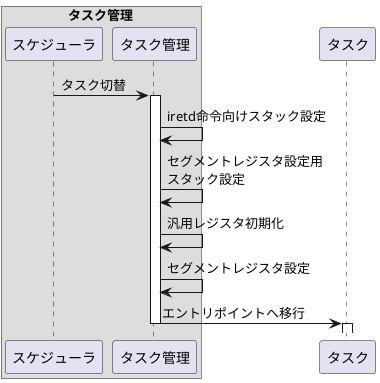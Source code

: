 @startuml

box "タスク管理"
    participant "スケジューラ" as sched
    participant "タスク管理"   as task
end box
participant "タスク" as apl

sched -> task: タスク切替
activate task

task -> task: iretd命令向けスタック設定

task -> task: セグメントレジスタ設定用\nスタック設定

task -> task: 汎用レジスタ初期化

task -> task: セグメントレジスタ設定

task -> apl: エントリポイントへ移行
deactivate task
activate apl

@enduml
